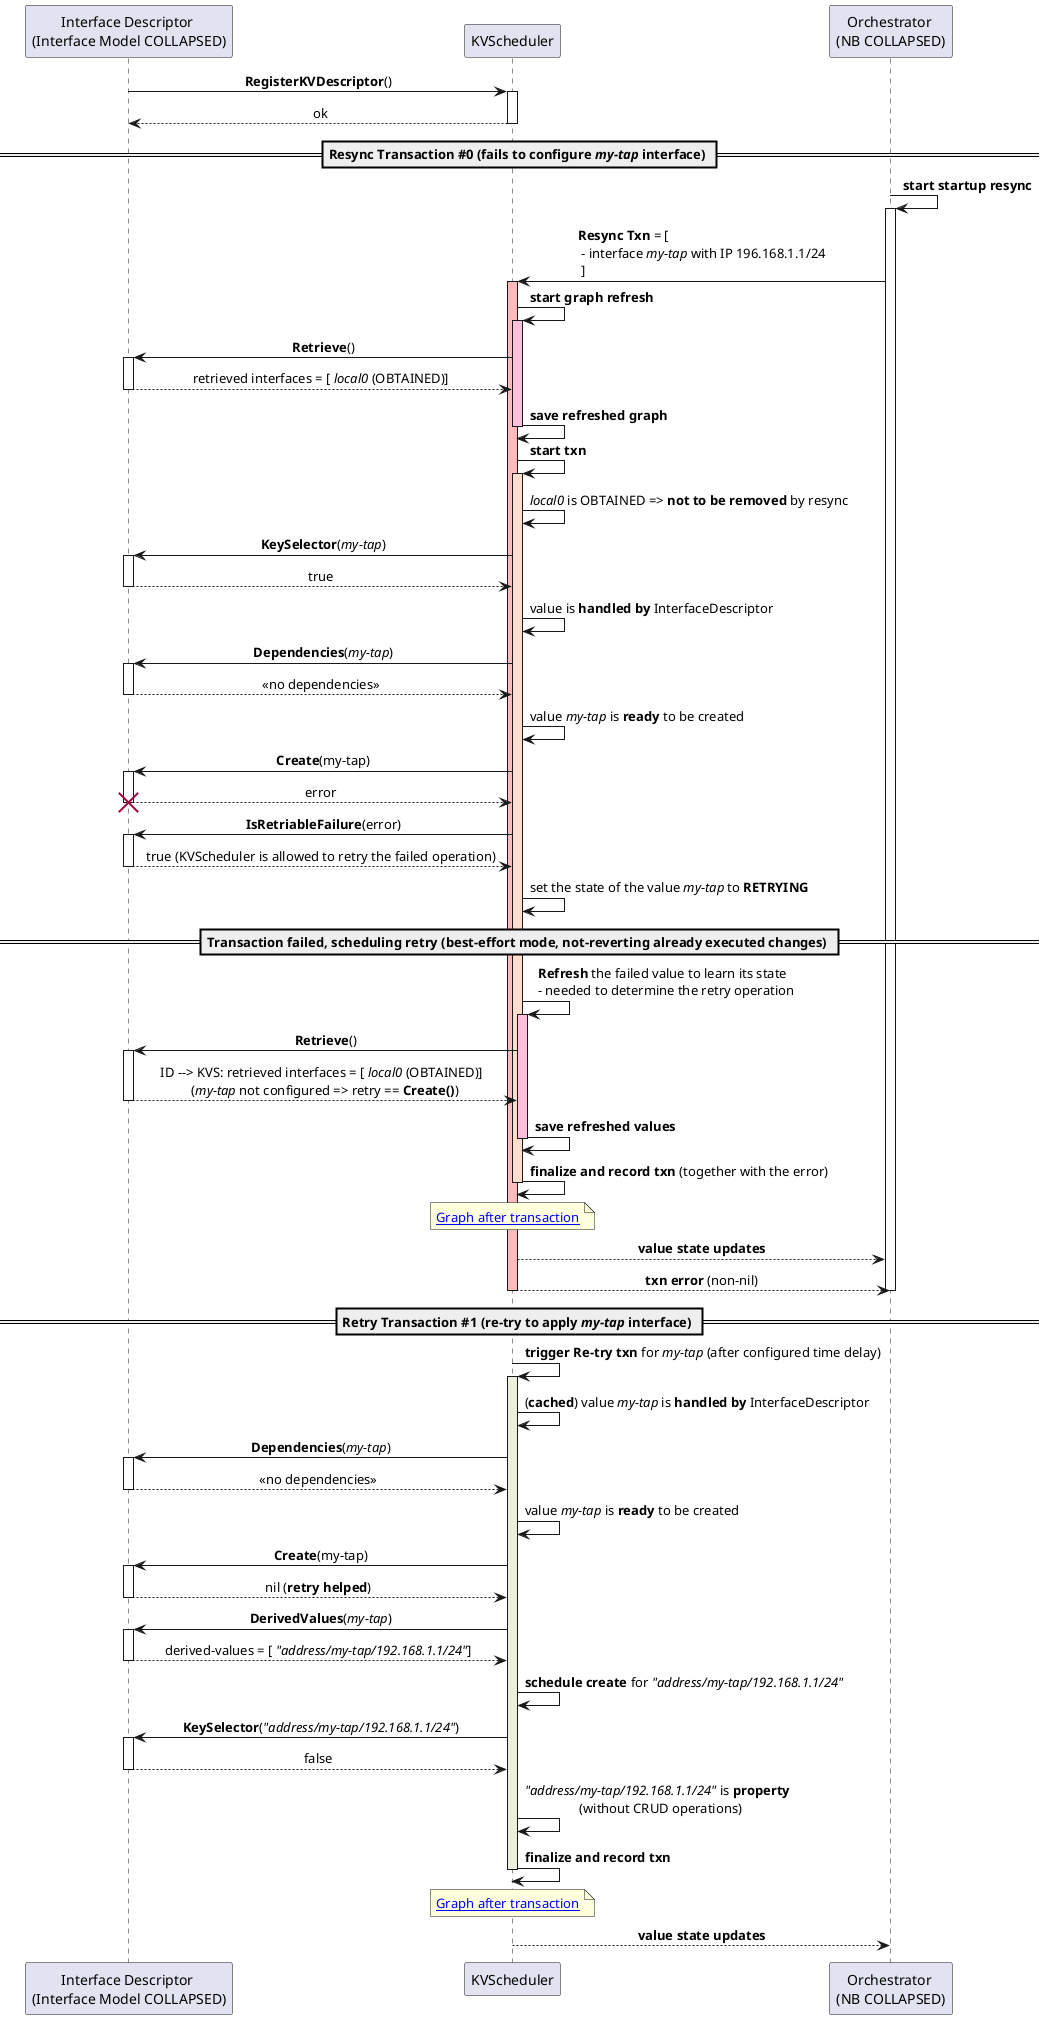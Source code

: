 @startuml

skinparam ParticipantPadding 20
skinparam BoxPadding 10
skinparam SequenceMessageAlign center

participant ID as "Interface Descriptor \n(Interface Model COLLAPSED)"
participant KVS as "KVScheduler"
participant ORCH as "Orchestrator \n(NB COLLAPSED)"

ID -> KVS: **RegisterKVDescriptor**()
activate KVS
 KVS --> ID: ok
deactivate KVS

== Resync Transaction #0 (fails to configure //my-tap// interface) ==

ORCH -> ORCH: **start startup resync**
activate ORCH
ORCH -> KVS: **Resync Txn** = [\l - interface //my-tap// with IP 196.168.1.1/24\l ]

activate KVS  #FFBBBB
KVS -> KVS: **start graph refresh**
 activate KVS  #FFBFDD
  KVS -> ID: **Retrieve**()
   activate ID
    ID --> KVS: retrieved interfaces = [ //local0// (OBTAINED)]
   deactivate ID
  KVS -> KVS: **save refreshed graph**
 deactivate KVS

KVS -> KVS: **start txn**
 activate KVS  #FFDDCC
  KVS -> KVS: //local0// is OBTAINED => **not to be removed** by resync
 KVS -> ID: **KeySelector**(//my-tap//)
  activate ID
   ID --> KVS: true
  deactivate ID
 KVS -> KVS: value is **handled by** InterfaceDescriptor
 KVS -> ID: **Dependencies**(//my-tap//)
  activate ID
   ID --> KVS: << no dependencies >>
  deactivate ID
 KVS -> KVS: value //my-tap// is **ready** to be created
 KVS -> ID: **Create**(my-tap)
  activate ID
   ID --> KVS: error
  destroy ID
 KVS -> ID: **IsRetriableFailure**(error)
  activate ID
   ID --> KVS: true (KVScheduler is allowed to retry the failed operation)
  deactivate ID
 KVS -> KVS: set the state of the value //my-tap// to **RETRYING**
 
== Transaction failed, scheduling retry (best-effort mode, not-reverting already executed changes) ==
 
 KVS -> KVS: **Refresh** the failed value to learn its state \n - needed to determine the retry operation
  activate KVS  #FFBFDD
   KVS -> ID: **Retrieve**()
    activate ID
     ID --> KVS: ID --> KVS: retrieved interfaces = [ //local0// (OBTAINED)] \n (//my-tap// not configured => retry == **Create()**)
    deactivate ID
   KVS -> KVS: **save refreshed values**
  deactivate KVS 
 
 KVS -> KVS: **finalize and record txn** (together with the error)
 deactivate KVS

 note over KVS: [[https://raw.githubusercontent.com/milanlenco/vpp-agent/kvs-docs/docs/kvscheduler/cfd/graph/interface_retrying.svg?sanitize=true Graph after transaction]]

KVS --> ORCH: **value state updates**
KVS --> ORCH: **txn error** (non-nil)
deactivate KVS
deactivate ORCH

== Retry Transaction #1 (re-try to apply //my-tap// interface) ==

KVS -> KVS: **trigger Re-try txn** for //my-tap// (after configured time delay)
 activate KVS #EEEEDD
  KVS -> KVS: (**cached**) value //my-tap// is **handled by** InterfaceDescriptor
  KVS -> ID: **Dependencies**(//my-tap//)
   activate ID
    ID --> KVS: << no dependencies >>
   deactivate ID
  KVS -> KVS: value //my-tap// is **ready** to be created
  KVS -> ID: **Create**(my-tap)
   activate ID
    ID --> KVS: nil (**retry helped**)
   deactivate ID

  KVS -> ID: **DerivedValues**(//my-tap//)
   activate ID
    ID --> KVS: derived-values = [ //"address/my-tap/192.168.1.1/24"//]
   deactivate ID
   KVS -> KVS: **schedule create** for //"address/my-tap/192.168.1.1/24"//
   KVS -> ID: **KeySelector**(//"address/my-tap/192.168.1.1/24"//)
   activate ID
    ID --> KVS: false
   deactivate ID
  KVS -> KVS: //"address/my-tap/192.168.1.1/24"// is **property** \n (without CRUD operations)

  KVS -> KVS: **finalize and record txn**
 deactivate KVS

 note over KVS: [[https://raw.githubusercontent.com/milanlenco/vpp-agent/kvs-docs/docs/kvscheduler/cfd/graph/interface_created.svg?sanitize=true Graph after transaction]]

KVS --> ORCH: **value state updates**

@enduml